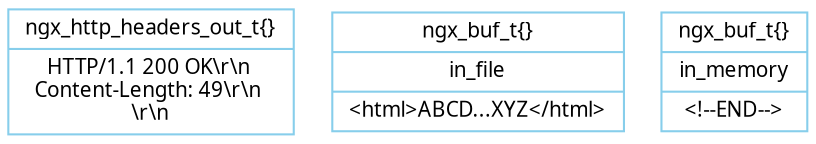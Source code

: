 digraph ngx_output_content {
   rankdir=TB;
   node [shape=record, color=skyblue, fontname="Verdana", fontsize=10];
   edge [color=forestgreen, fontname="Verdana", fontsize=10];


   ngx_buf_t1 [label="{ngx_http_headers_out_t\{\}|HTTP/1.1 200 OK\\r\\n \nContent-Length: 49\\r\\n \n\\r\\n}"];
   ngx_buf_t2 [label="{ngx_buf_t\{\}|in_file|\<html\>ABCD...XYZ\</html\>}"];
   ngx_buf_t3 [label="{ngx_buf_t\{\}|in_memory|\<!--END--\>}"];
}